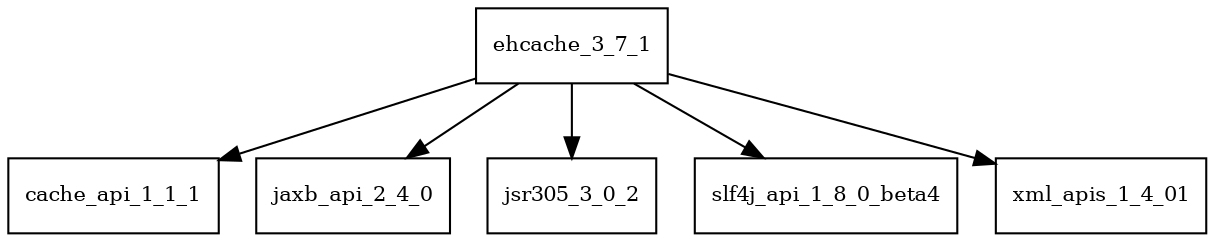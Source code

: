 digraph ehcache_3_7_1_dependencies {
  node [shape = box, fontsize=10.0];
  ehcache_3_7_1 -> cache_api_1_1_1;
  ehcache_3_7_1 -> jaxb_api_2_4_0;
  ehcache_3_7_1 -> jsr305_3_0_2;
  ehcache_3_7_1 -> slf4j_api_1_8_0_beta4;
  ehcache_3_7_1 -> xml_apis_1_4_01;
}
